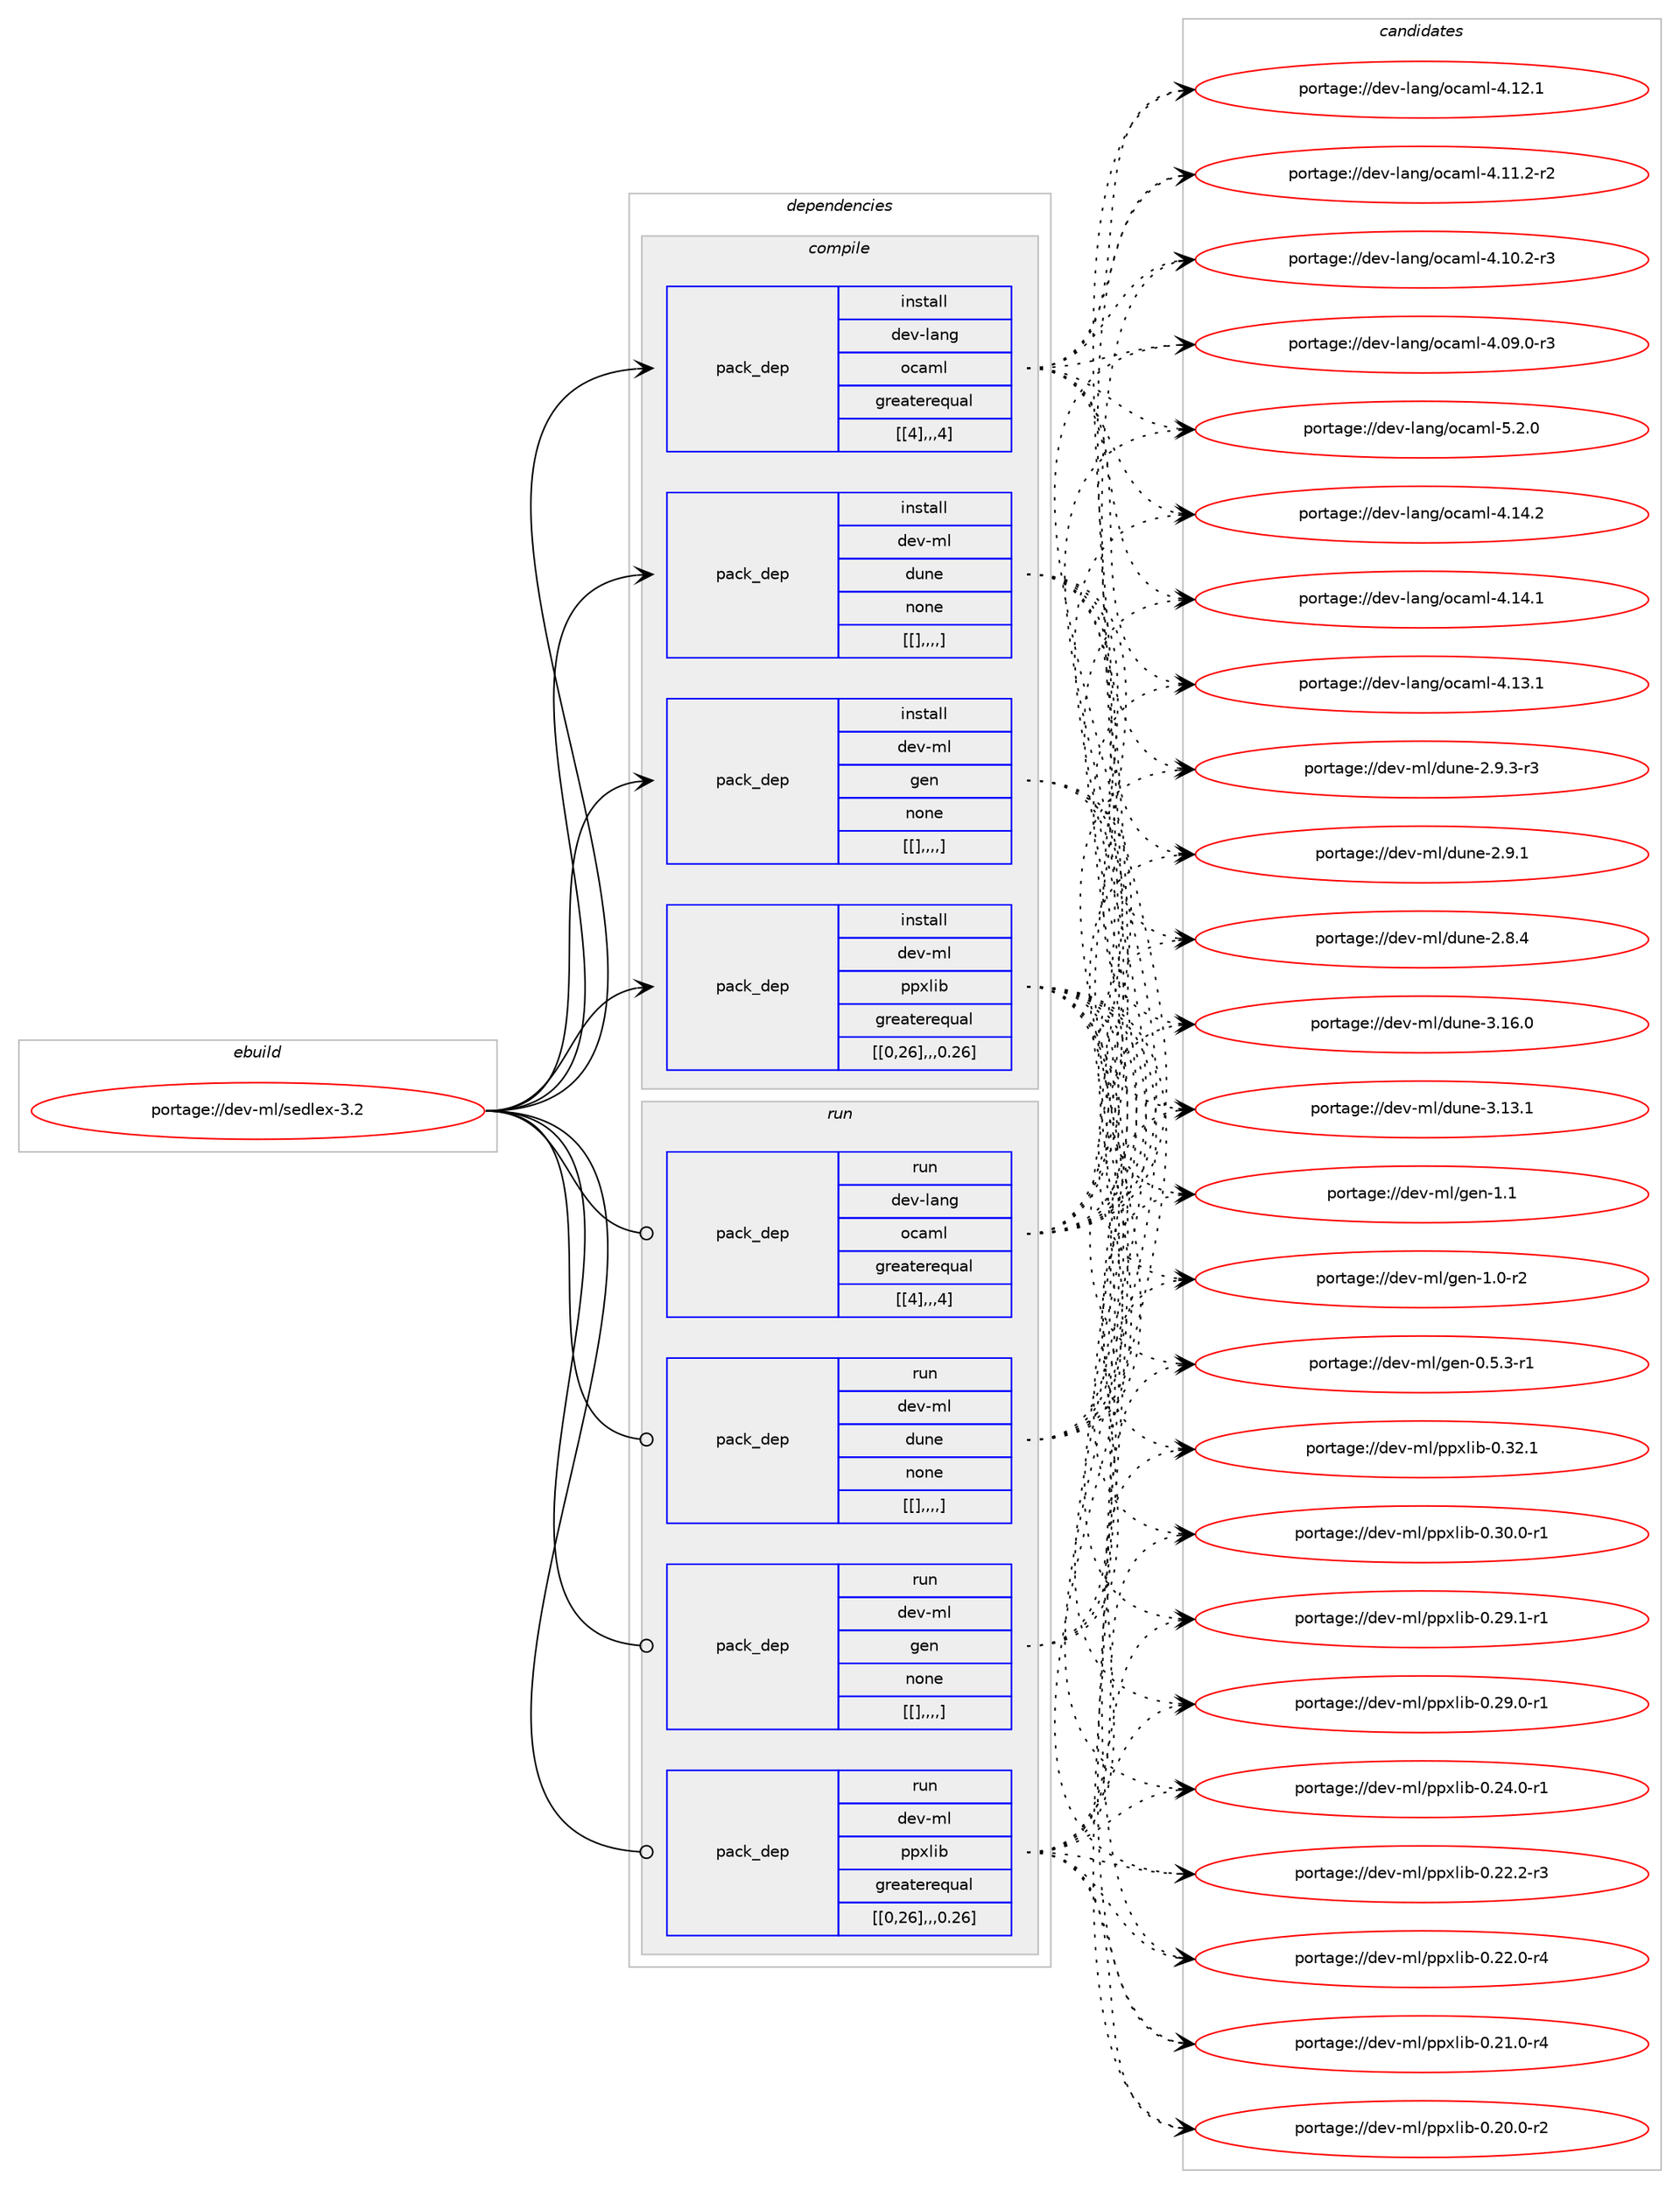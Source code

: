 digraph prolog {

# *************
# Graph options
# *************

newrank=true;
concentrate=true;
compound=true;
graph [rankdir=LR,fontname=Helvetica,fontsize=10,ranksep=1.5];#, ranksep=2.5, nodesep=0.2];
edge  [arrowhead=vee];
node  [fontname=Helvetica,fontsize=10];

# **********
# The ebuild
# **********

subgraph cluster_leftcol {
color=gray;
label=<<i>ebuild</i>>;
id [label="portage://dev-ml/sedlex-3.2", color=red, width=4, href="../dev-ml/sedlex-3.2.svg"];
}

# ****************
# The dependencies
# ****************

subgraph cluster_midcol {
color=gray;
label=<<i>dependencies</i>>;
subgraph cluster_compile {
fillcolor="#eeeeee";
style=filled;
label=<<i>compile</i>>;
subgraph pack94014 {
dependency125457 [label=<<TABLE BORDER="0" CELLBORDER="1" CELLSPACING="0" CELLPADDING="4" WIDTH="220"><TR><TD ROWSPAN="6" CELLPADDING="30">pack_dep</TD></TR><TR><TD WIDTH="110">install</TD></TR><TR><TD>dev-lang</TD></TR><TR><TD>ocaml</TD></TR><TR><TD>greaterequal</TD></TR><TR><TD>[[4],,,4]</TD></TR></TABLE>>, shape=none, color=blue];
}
id:e -> dependency125457:w [weight=20,style="solid",arrowhead="vee"];
subgraph pack94015 {
dependency125458 [label=<<TABLE BORDER="0" CELLBORDER="1" CELLSPACING="0" CELLPADDING="4" WIDTH="220"><TR><TD ROWSPAN="6" CELLPADDING="30">pack_dep</TD></TR><TR><TD WIDTH="110">install</TD></TR><TR><TD>dev-ml</TD></TR><TR><TD>dune</TD></TR><TR><TD>none</TD></TR><TR><TD>[[],,,,]</TD></TR></TABLE>>, shape=none, color=blue];
}
id:e -> dependency125458:w [weight=20,style="solid",arrowhead="vee"];
subgraph pack94016 {
dependency125459 [label=<<TABLE BORDER="0" CELLBORDER="1" CELLSPACING="0" CELLPADDING="4" WIDTH="220"><TR><TD ROWSPAN="6" CELLPADDING="30">pack_dep</TD></TR><TR><TD WIDTH="110">install</TD></TR><TR><TD>dev-ml</TD></TR><TR><TD>gen</TD></TR><TR><TD>none</TD></TR><TR><TD>[[],,,,]</TD></TR></TABLE>>, shape=none, color=blue];
}
id:e -> dependency125459:w [weight=20,style="solid",arrowhead="vee"];
subgraph pack94017 {
dependency125460 [label=<<TABLE BORDER="0" CELLBORDER="1" CELLSPACING="0" CELLPADDING="4" WIDTH="220"><TR><TD ROWSPAN="6" CELLPADDING="30">pack_dep</TD></TR><TR><TD WIDTH="110">install</TD></TR><TR><TD>dev-ml</TD></TR><TR><TD>ppxlib</TD></TR><TR><TD>greaterequal</TD></TR><TR><TD>[[0,26],,,0.26]</TD></TR></TABLE>>, shape=none, color=blue];
}
id:e -> dependency125460:w [weight=20,style="solid",arrowhead="vee"];
}
subgraph cluster_compileandrun {
fillcolor="#eeeeee";
style=filled;
label=<<i>compile and run</i>>;
}
subgraph cluster_run {
fillcolor="#eeeeee";
style=filled;
label=<<i>run</i>>;
subgraph pack94018 {
dependency125461 [label=<<TABLE BORDER="0" CELLBORDER="1" CELLSPACING="0" CELLPADDING="4" WIDTH="220"><TR><TD ROWSPAN="6" CELLPADDING="30">pack_dep</TD></TR><TR><TD WIDTH="110">run</TD></TR><TR><TD>dev-lang</TD></TR><TR><TD>ocaml</TD></TR><TR><TD>greaterequal</TD></TR><TR><TD>[[4],,,4]</TD></TR></TABLE>>, shape=none, color=blue];
}
id:e -> dependency125461:w [weight=20,style="solid",arrowhead="odot"];
subgraph pack94019 {
dependency125462 [label=<<TABLE BORDER="0" CELLBORDER="1" CELLSPACING="0" CELLPADDING="4" WIDTH="220"><TR><TD ROWSPAN="6" CELLPADDING="30">pack_dep</TD></TR><TR><TD WIDTH="110">run</TD></TR><TR><TD>dev-ml</TD></TR><TR><TD>dune</TD></TR><TR><TD>none</TD></TR><TR><TD>[[],,,,]</TD></TR></TABLE>>, shape=none, color=blue];
}
id:e -> dependency125462:w [weight=20,style="solid",arrowhead="odot"];
subgraph pack94020 {
dependency125463 [label=<<TABLE BORDER="0" CELLBORDER="1" CELLSPACING="0" CELLPADDING="4" WIDTH="220"><TR><TD ROWSPAN="6" CELLPADDING="30">pack_dep</TD></TR><TR><TD WIDTH="110">run</TD></TR><TR><TD>dev-ml</TD></TR><TR><TD>gen</TD></TR><TR><TD>none</TD></TR><TR><TD>[[],,,,]</TD></TR></TABLE>>, shape=none, color=blue];
}
id:e -> dependency125463:w [weight=20,style="solid",arrowhead="odot"];
subgraph pack94021 {
dependency125464 [label=<<TABLE BORDER="0" CELLBORDER="1" CELLSPACING="0" CELLPADDING="4" WIDTH="220"><TR><TD ROWSPAN="6" CELLPADDING="30">pack_dep</TD></TR><TR><TD WIDTH="110">run</TD></TR><TR><TD>dev-ml</TD></TR><TR><TD>ppxlib</TD></TR><TR><TD>greaterequal</TD></TR><TR><TD>[[0,26],,,0.26]</TD></TR></TABLE>>, shape=none, color=blue];
}
id:e -> dependency125464:w [weight=20,style="solid",arrowhead="odot"];
}
}

# **************
# The candidates
# **************

subgraph cluster_choices {
rank=same;
color=gray;
label=<<i>candidates</i>>;

subgraph choice94014 {
color=black;
nodesep=1;
choice1001011184510897110103471119997109108455346504648 [label="portage://dev-lang/ocaml-5.2.0", color=red, width=4,href="../dev-lang/ocaml-5.2.0.svg"];
choice100101118451089711010347111999710910845524649524650 [label="portage://dev-lang/ocaml-4.14.2", color=red, width=4,href="../dev-lang/ocaml-4.14.2.svg"];
choice100101118451089711010347111999710910845524649524649 [label="portage://dev-lang/ocaml-4.14.1", color=red, width=4,href="../dev-lang/ocaml-4.14.1.svg"];
choice100101118451089711010347111999710910845524649514649 [label="portage://dev-lang/ocaml-4.13.1", color=red, width=4,href="../dev-lang/ocaml-4.13.1.svg"];
choice100101118451089711010347111999710910845524649504649 [label="portage://dev-lang/ocaml-4.12.1", color=red, width=4,href="../dev-lang/ocaml-4.12.1.svg"];
choice1001011184510897110103471119997109108455246494946504511450 [label="portage://dev-lang/ocaml-4.11.2-r2", color=red, width=4,href="../dev-lang/ocaml-4.11.2-r2.svg"];
choice1001011184510897110103471119997109108455246494846504511451 [label="portage://dev-lang/ocaml-4.10.2-r3", color=red, width=4,href="../dev-lang/ocaml-4.10.2-r3.svg"];
choice1001011184510897110103471119997109108455246485746484511451 [label="portage://dev-lang/ocaml-4.09.0-r3", color=red, width=4,href="../dev-lang/ocaml-4.09.0-r3.svg"];
dependency125457:e -> choice1001011184510897110103471119997109108455346504648:w [style=dotted,weight="100"];
dependency125457:e -> choice100101118451089711010347111999710910845524649524650:w [style=dotted,weight="100"];
dependency125457:e -> choice100101118451089711010347111999710910845524649524649:w [style=dotted,weight="100"];
dependency125457:e -> choice100101118451089711010347111999710910845524649514649:w [style=dotted,weight="100"];
dependency125457:e -> choice100101118451089711010347111999710910845524649504649:w [style=dotted,weight="100"];
dependency125457:e -> choice1001011184510897110103471119997109108455246494946504511450:w [style=dotted,weight="100"];
dependency125457:e -> choice1001011184510897110103471119997109108455246494846504511451:w [style=dotted,weight="100"];
dependency125457:e -> choice1001011184510897110103471119997109108455246485746484511451:w [style=dotted,weight="100"];
}
subgraph choice94015 {
color=black;
nodesep=1;
choice100101118451091084710011711010145514649544648 [label="portage://dev-ml/dune-3.16.0", color=red, width=4,href="../dev-ml/dune-3.16.0.svg"];
choice100101118451091084710011711010145514649514649 [label="portage://dev-ml/dune-3.13.1", color=red, width=4,href="../dev-ml/dune-3.13.1.svg"];
choice10010111845109108471001171101014550465746514511451 [label="portage://dev-ml/dune-2.9.3-r3", color=red, width=4,href="../dev-ml/dune-2.9.3-r3.svg"];
choice1001011184510910847100117110101455046574649 [label="portage://dev-ml/dune-2.9.1", color=red, width=4,href="../dev-ml/dune-2.9.1.svg"];
choice1001011184510910847100117110101455046564652 [label="portage://dev-ml/dune-2.8.4", color=red, width=4,href="../dev-ml/dune-2.8.4.svg"];
dependency125458:e -> choice100101118451091084710011711010145514649544648:w [style=dotted,weight="100"];
dependency125458:e -> choice100101118451091084710011711010145514649514649:w [style=dotted,weight="100"];
dependency125458:e -> choice10010111845109108471001171101014550465746514511451:w [style=dotted,weight="100"];
dependency125458:e -> choice1001011184510910847100117110101455046574649:w [style=dotted,weight="100"];
dependency125458:e -> choice1001011184510910847100117110101455046564652:w [style=dotted,weight="100"];
}
subgraph choice94016 {
color=black;
nodesep=1;
choice100101118451091084710310111045494649 [label="portage://dev-ml/gen-1.1", color=red, width=4,href="../dev-ml/gen-1.1.svg"];
choice1001011184510910847103101110454946484511450 [label="portage://dev-ml/gen-1.0-r2", color=red, width=4,href="../dev-ml/gen-1.0-r2.svg"];
choice10010111845109108471031011104548465346514511449 [label="portage://dev-ml/gen-0.5.3-r1", color=red, width=4,href="../dev-ml/gen-0.5.3-r1.svg"];
dependency125459:e -> choice100101118451091084710310111045494649:w [style=dotted,weight="100"];
dependency125459:e -> choice1001011184510910847103101110454946484511450:w [style=dotted,weight="100"];
dependency125459:e -> choice10010111845109108471031011104548465346514511449:w [style=dotted,weight="100"];
}
subgraph choice94017 {
color=black;
nodesep=1;
choice10010111845109108471121121201081059845484651504649 [label="portage://dev-ml/ppxlib-0.32.1", color=red, width=4,href="../dev-ml/ppxlib-0.32.1.svg"];
choice100101118451091084711211212010810598454846514846484511449 [label="portage://dev-ml/ppxlib-0.30.0-r1", color=red, width=4,href="../dev-ml/ppxlib-0.30.0-r1.svg"];
choice100101118451091084711211212010810598454846505746494511449 [label="portage://dev-ml/ppxlib-0.29.1-r1", color=red, width=4,href="../dev-ml/ppxlib-0.29.1-r1.svg"];
choice100101118451091084711211212010810598454846505746484511449 [label="portage://dev-ml/ppxlib-0.29.0-r1", color=red, width=4,href="../dev-ml/ppxlib-0.29.0-r1.svg"];
choice100101118451091084711211212010810598454846505246484511449 [label="portage://dev-ml/ppxlib-0.24.0-r1", color=red, width=4,href="../dev-ml/ppxlib-0.24.0-r1.svg"];
choice100101118451091084711211212010810598454846505046504511451 [label="portage://dev-ml/ppxlib-0.22.2-r3", color=red, width=4,href="../dev-ml/ppxlib-0.22.2-r3.svg"];
choice100101118451091084711211212010810598454846505046484511452 [label="portage://dev-ml/ppxlib-0.22.0-r4", color=red, width=4,href="../dev-ml/ppxlib-0.22.0-r4.svg"];
choice100101118451091084711211212010810598454846504946484511452 [label="portage://dev-ml/ppxlib-0.21.0-r4", color=red, width=4,href="../dev-ml/ppxlib-0.21.0-r4.svg"];
choice100101118451091084711211212010810598454846504846484511450 [label="portage://dev-ml/ppxlib-0.20.0-r2", color=red, width=4,href="../dev-ml/ppxlib-0.20.0-r2.svg"];
dependency125460:e -> choice10010111845109108471121121201081059845484651504649:w [style=dotted,weight="100"];
dependency125460:e -> choice100101118451091084711211212010810598454846514846484511449:w [style=dotted,weight="100"];
dependency125460:e -> choice100101118451091084711211212010810598454846505746494511449:w [style=dotted,weight="100"];
dependency125460:e -> choice100101118451091084711211212010810598454846505746484511449:w [style=dotted,weight="100"];
dependency125460:e -> choice100101118451091084711211212010810598454846505246484511449:w [style=dotted,weight="100"];
dependency125460:e -> choice100101118451091084711211212010810598454846505046504511451:w [style=dotted,weight="100"];
dependency125460:e -> choice100101118451091084711211212010810598454846505046484511452:w [style=dotted,weight="100"];
dependency125460:e -> choice100101118451091084711211212010810598454846504946484511452:w [style=dotted,weight="100"];
dependency125460:e -> choice100101118451091084711211212010810598454846504846484511450:w [style=dotted,weight="100"];
}
subgraph choice94018 {
color=black;
nodesep=1;
choice1001011184510897110103471119997109108455346504648 [label="portage://dev-lang/ocaml-5.2.0", color=red, width=4,href="../dev-lang/ocaml-5.2.0.svg"];
choice100101118451089711010347111999710910845524649524650 [label="portage://dev-lang/ocaml-4.14.2", color=red, width=4,href="../dev-lang/ocaml-4.14.2.svg"];
choice100101118451089711010347111999710910845524649524649 [label="portage://dev-lang/ocaml-4.14.1", color=red, width=4,href="../dev-lang/ocaml-4.14.1.svg"];
choice100101118451089711010347111999710910845524649514649 [label="portage://dev-lang/ocaml-4.13.1", color=red, width=4,href="../dev-lang/ocaml-4.13.1.svg"];
choice100101118451089711010347111999710910845524649504649 [label="portage://dev-lang/ocaml-4.12.1", color=red, width=4,href="../dev-lang/ocaml-4.12.1.svg"];
choice1001011184510897110103471119997109108455246494946504511450 [label="portage://dev-lang/ocaml-4.11.2-r2", color=red, width=4,href="../dev-lang/ocaml-4.11.2-r2.svg"];
choice1001011184510897110103471119997109108455246494846504511451 [label="portage://dev-lang/ocaml-4.10.2-r3", color=red, width=4,href="../dev-lang/ocaml-4.10.2-r3.svg"];
choice1001011184510897110103471119997109108455246485746484511451 [label="portage://dev-lang/ocaml-4.09.0-r3", color=red, width=4,href="../dev-lang/ocaml-4.09.0-r3.svg"];
dependency125461:e -> choice1001011184510897110103471119997109108455346504648:w [style=dotted,weight="100"];
dependency125461:e -> choice100101118451089711010347111999710910845524649524650:w [style=dotted,weight="100"];
dependency125461:e -> choice100101118451089711010347111999710910845524649524649:w [style=dotted,weight="100"];
dependency125461:e -> choice100101118451089711010347111999710910845524649514649:w [style=dotted,weight="100"];
dependency125461:e -> choice100101118451089711010347111999710910845524649504649:w [style=dotted,weight="100"];
dependency125461:e -> choice1001011184510897110103471119997109108455246494946504511450:w [style=dotted,weight="100"];
dependency125461:e -> choice1001011184510897110103471119997109108455246494846504511451:w [style=dotted,weight="100"];
dependency125461:e -> choice1001011184510897110103471119997109108455246485746484511451:w [style=dotted,weight="100"];
}
subgraph choice94019 {
color=black;
nodesep=1;
choice100101118451091084710011711010145514649544648 [label="portage://dev-ml/dune-3.16.0", color=red, width=4,href="../dev-ml/dune-3.16.0.svg"];
choice100101118451091084710011711010145514649514649 [label="portage://dev-ml/dune-3.13.1", color=red, width=4,href="../dev-ml/dune-3.13.1.svg"];
choice10010111845109108471001171101014550465746514511451 [label="portage://dev-ml/dune-2.9.3-r3", color=red, width=4,href="../dev-ml/dune-2.9.3-r3.svg"];
choice1001011184510910847100117110101455046574649 [label="portage://dev-ml/dune-2.9.1", color=red, width=4,href="../dev-ml/dune-2.9.1.svg"];
choice1001011184510910847100117110101455046564652 [label="portage://dev-ml/dune-2.8.4", color=red, width=4,href="../dev-ml/dune-2.8.4.svg"];
dependency125462:e -> choice100101118451091084710011711010145514649544648:w [style=dotted,weight="100"];
dependency125462:e -> choice100101118451091084710011711010145514649514649:w [style=dotted,weight="100"];
dependency125462:e -> choice10010111845109108471001171101014550465746514511451:w [style=dotted,weight="100"];
dependency125462:e -> choice1001011184510910847100117110101455046574649:w [style=dotted,weight="100"];
dependency125462:e -> choice1001011184510910847100117110101455046564652:w [style=dotted,weight="100"];
}
subgraph choice94020 {
color=black;
nodesep=1;
choice100101118451091084710310111045494649 [label="portage://dev-ml/gen-1.1", color=red, width=4,href="../dev-ml/gen-1.1.svg"];
choice1001011184510910847103101110454946484511450 [label="portage://dev-ml/gen-1.0-r2", color=red, width=4,href="../dev-ml/gen-1.0-r2.svg"];
choice10010111845109108471031011104548465346514511449 [label="portage://dev-ml/gen-0.5.3-r1", color=red, width=4,href="../dev-ml/gen-0.5.3-r1.svg"];
dependency125463:e -> choice100101118451091084710310111045494649:w [style=dotted,weight="100"];
dependency125463:e -> choice1001011184510910847103101110454946484511450:w [style=dotted,weight="100"];
dependency125463:e -> choice10010111845109108471031011104548465346514511449:w [style=dotted,weight="100"];
}
subgraph choice94021 {
color=black;
nodesep=1;
choice10010111845109108471121121201081059845484651504649 [label="portage://dev-ml/ppxlib-0.32.1", color=red, width=4,href="../dev-ml/ppxlib-0.32.1.svg"];
choice100101118451091084711211212010810598454846514846484511449 [label="portage://dev-ml/ppxlib-0.30.0-r1", color=red, width=4,href="../dev-ml/ppxlib-0.30.0-r1.svg"];
choice100101118451091084711211212010810598454846505746494511449 [label="portage://dev-ml/ppxlib-0.29.1-r1", color=red, width=4,href="../dev-ml/ppxlib-0.29.1-r1.svg"];
choice100101118451091084711211212010810598454846505746484511449 [label="portage://dev-ml/ppxlib-0.29.0-r1", color=red, width=4,href="../dev-ml/ppxlib-0.29.0-r1.svg"];
choice100101118451091084711211212010810598454846505246484511449 [label="portage://dev-ml/ppxlib-0.24.0-r1", color=red, width=4,href="../dev-ml/ppxlib-0.24.0-r1.svg"];
choice100101118451091084711211212010810598454846505046504511451 [label="portage://dev-ml/ppxlib-0.22.2-r3", color=red, width=4,href="../dev-ml/ppxlib-0.22.2-r3.svg"];
choice100101118451091084711211212010810598454846505046484511452 [label="portage://dev-ml/ppxlib-0.22.0-r4", color=red, width=4,href="../dev-ml/ppxlib-0.22.0-r4.svg"];
choice100101118451091084711211212010810598454846504946484511452 [label="portage://dev-ml/ppxlib-0.21.0-r4", color=red, width=4,href="../dev-ml/ppxlib-0.21.0-r4.svg"];
choice100101118451091084711211212010810598454846504846484511450 [label="portage://dev-ml/ppxlib-0.20.0-r2", color=red, width=4,href="../dev-ml/ppxlib-0.20.0-r2.svg"];
dependency125464:e -> choice10010111845109108471121121201081059845484651504649:w [style=dotted,weight="100"];
dependency125464:e -> choice100101118451091084711211212010810598454846514846484511449:w [style=dotted,weight="100"];
dependency125464:e -> choice100101118451091084711211212010810598454846505746494511449:w [style=dotted,weight="100"];
dependency125464:e -> choice100101118451091084711211212010810598454846505746484511449:w [style=dotted,weight="100"];
dependency125464:e -> choice100101118451091084711211212010810598454846505246484511449:w [style=dotted,weight="100"];
dependency125464:e -> choice100101118451091084711211212010810598454846505046504511451:w [style=dotted,weight="100"];
dependency125464:e -> choice100101118451091084711211212010810598454846505046484511452:w [style=dotted,weight="100"];
dependency125464:e -> choice100101118451091084711211212010810598454846504946484511452:w [style=dotted,weight="100"];
dependency125464:e -> choice100101118451091084711211212010810598454846504846484511450:w [style=dotted,weight="100"];
}
}

}
